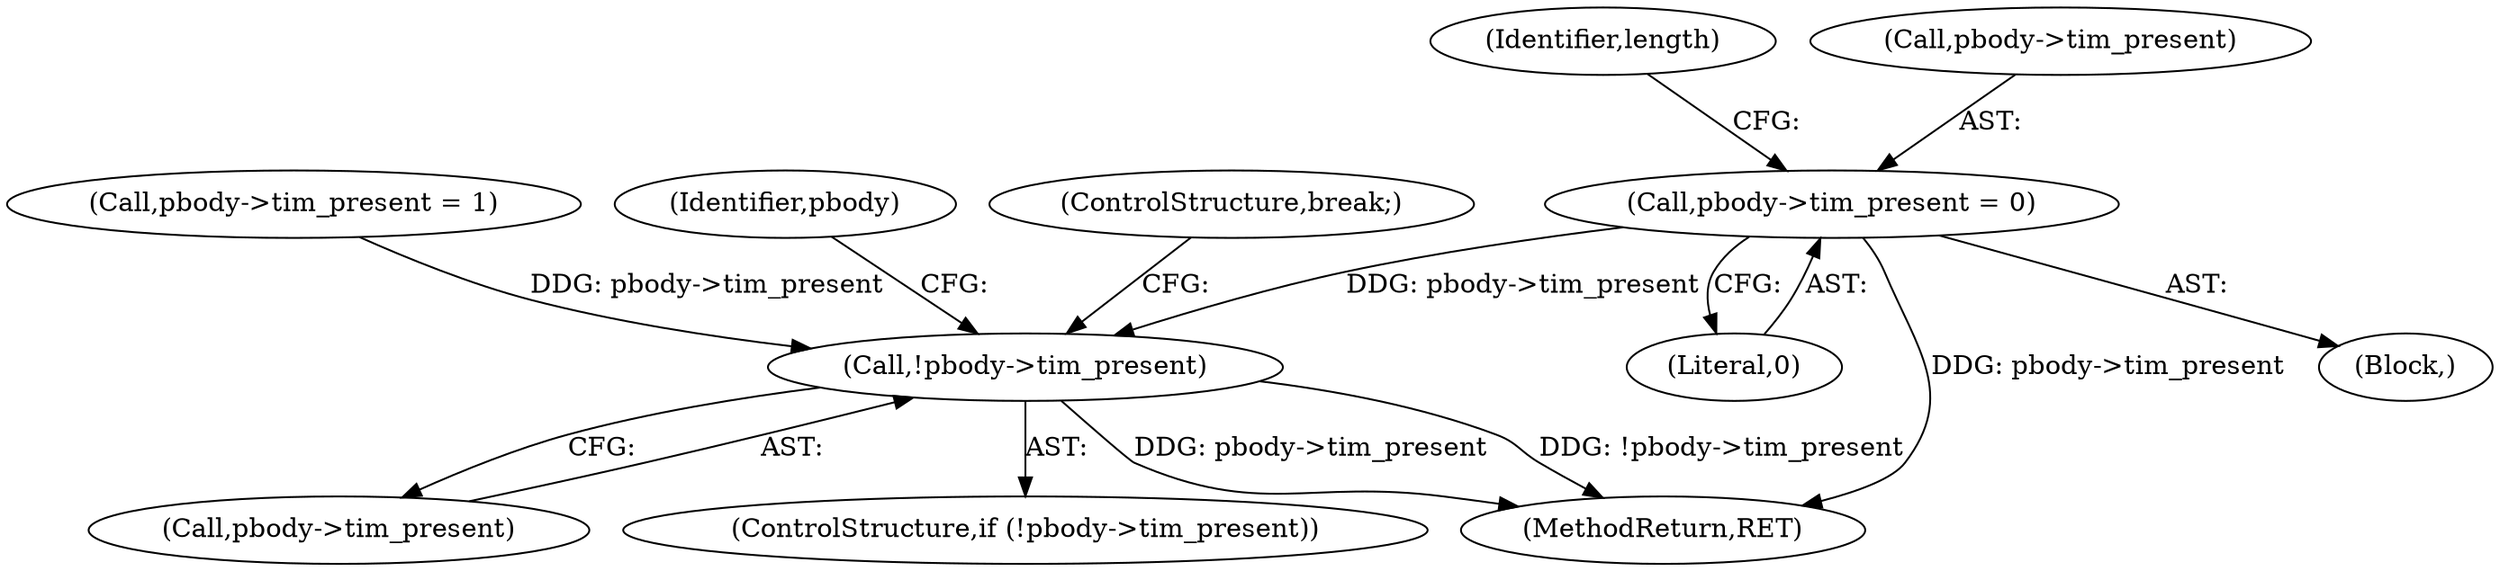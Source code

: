 digraph "0_tcpdump_99798bd9a41bd3d03fdc1e949810a38967f20ed3@pointer" {
"1000149" [label="(Call,pbody->tim_present = 0)"];
"1000727" [label="(Call,!pbody->tim_present)"];
"1000737" [label="(Call,pbody->tim_present = 1)"];
"1000156" [label="(Identifier,length)"];
"1000766" [label="(MethodReturn,RET)"];
"1000734" [label="(Identifier,pbody)"];
"1000150" [label="(Call,pbody->tim_present)"];
"1000149" [label="(Call,pbody->tim_present = 0)"];
"1000116" [label="(Block,)"];
"1000727" [label="(Call,!pbody->tim_present)"];
"1000153" [label="(Literal,0)"];
"1000742" [label="(ControlStructure,break;)"];
"1000728" [label="(Call,pbody->tim_present)"];
"1000726" [label="(ControlStructure,if (!pbody->tim_present))"];
"1000149" -> "1000116"  [label="AST: "];
"1000149" -> "1000153"  [label="CFG: "];
"1000150" -> "1000149"  [label="AST: "];
"1000153" -> "1000149"  [label="AST: "];
"1000156" -> "1000149"  [label="CFG: "];
"1000149" -> "1000766"  [label="DDG: pbody->tim_present"];
"1000149" -> "1000727"  [label="DDG: pbody->tim_present"];
"1000727" -> "1000726"  [label="AST: "];
"1000727" -> "1000728"  [label="CFG: "];
"1000728" -> "1000727"  [label="AST: "];
"1000734" -> "1000727"  [label="CFG: "];
"1000742" -> "1000727"  [label="CFG: "];
"1000727" -> "1000766"  [label="DDG: !pbody->tim_present"];
"1000727" -> "1000766"  [label="DDG: pbody->tim_present"];
"1000737" -> "1000727"  [label="DDG: pbody->tim_present"];
}

